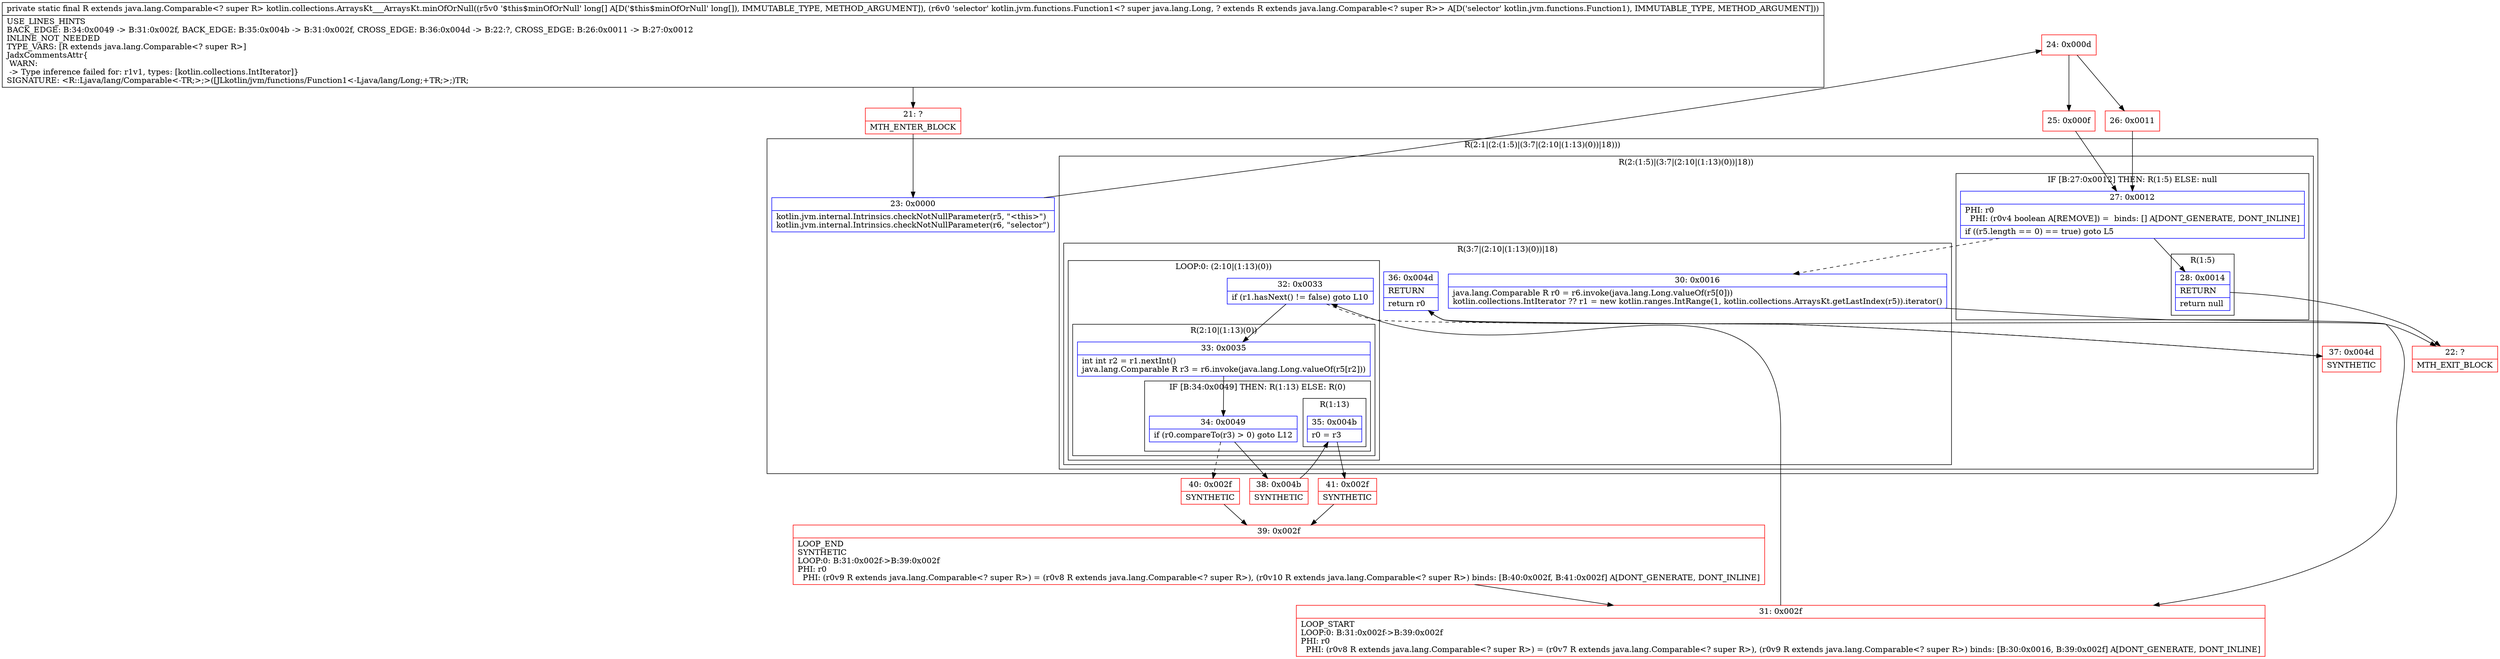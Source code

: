digraph "CFG forkotlin.collections.ArraysKt___ArraysKt.minOfOrNull([JLkotlin\/jvm\/functions\/Function1;)Ljava\/lang\/Comparable;" {
subgraph cluster_Region_1435921840 {
label = "R(2:1|(2:(1:5)|(3:7|(2:10|(1:13)(0))|18)))";
node [shape=record,color=blue];
Node_23 [shape=record,label="{23\:\ 0x0000|kotlin.jvm.internal.Intrinsics.checkNotNullParameter(r5, \"\<this\>\")\lkotlin.jvm.internal.Intrinsics.checkNotNullParameter(r6, \"selector\")\l}"];
subgraph cluster_Region_752010431 {
label = "R(2:(1:5)|(3:7|(2:10|(1:13)(0))|18))";
node [shape=record,color=blue];
subgraph cluster_IfRegion_842482535 {
label = "IF [B:27:0x0012] THEN: R(1:5) ELSE: null";
node [shape=record,color=blue];
Node_27 [shape=record,label="{27\:\ 0x0012|PHI: r0 \l  PHI: (r0v4 boolean A[REMOVE]) =  binds: [] A[DONT_GENERATE, DONT_INLINE]\l|if ((r5.length == 0) == true) goto L5\l}"];
subgraph cluster_Region_1603623006 {
label = "R(1:5)";
node [shape=record,color=blue];
Node_28 [shape=record,label="{28\:\ 0x0014|RETURN\l|return null\l}"];
}
}
subgraph cluster_Region_747563630 {
label = "R(3:7|(2:10|(1:13)(0))|18)";
node [shape=record,color=blue];
Node_30 [shape=record,label="{30\:\ 0x0016|java.lang.Comparable R r0 = r6.invoke(java.lang.Long.valueOf(r5[0]))\lkotlin.collections.IntIterator ?? r1 = new kotlin.ranges.IntRange(1, kotlin.collections.ArraysKt.getLastIndex(r5)).iterator()\l}"];
subgraph cluster_LoopRegion_310692192 {
label = "LOOP:0: (2:10|(1:13)(0))";
node [shape=record,color=blue];
Node_32 [shape=record,label="{32\:\ 0x0033|if (r1.hasNext() != false) goto L10\l}"];
subgraph cluster_Region_1233292484 {
label = "R(2:10|(1:13)(0))";
node [shape=record,color=blue];
Node_33 [shape=record,label="{33\:\ 0x0035|int int r2 = r1.nextInt()\ljava.lang.Comparable R r3 = r6.invoke(java.lang.Long.valueOf(r5[r2]))\l}"];
subgraph cluster_IfRegion_610307912 {
label = "IF [B:34:0x0049] THEN: R(1:13) ELSE: R(0)";
node [shape=record,color=blue];
Node_34 [shape=record,label="{34\:\ 0x0049|if (r0.compareTo(r3) \> 0) goto L12\l}"];
subgraph cluster_Region_1383567493 {
label = "R(1:13)";
node [shape=record,color=blue];
Node_35 [shape=record,label="{35\:\ 0x004b|r0 = r3\l}"];
}
subgraph cluster_Region_956847601 {
label = "R(0)";
node [shape=record,color=blue];
}
}
}
}
Node_36 [shape=record,label="{36\:\ 0x004d|RETURN\l|return r0\l}"];
}
}
}
Node_21 [shape=record,color=red,label="{21\:\ ?|MTH_ENTER_BLOCK\l}"];
Node_24 [shape=record,color=red,label="{24\:\ 0x000d}"];
Node_25 [shape=record,color=red,label="{25\:\ 0x000f}"];
Node_22 [shape=record,color=red,label="{22\:\ ?|MTH_EXIT_BLOCK\l}"];
Node_31 [shape=record,color=red,label="{31\:\ 0x002f|LOOP_START\lLOOP:0: B:31:0x002f\-\>B:39:0x002f\lPHI: r0 \l  PHI: (r0v8 R extends java.lang.Comparable\<? super R\>) = (r0v7 R extends java.lang.Comparable\<? super R\>), (r0v9 R extends java.lang.Comparable\<? super R\>) binds: [B:30:0x0016, B:39:0x002f] A[DONT_GENERATE, DONT_INLINE]\l}"];
Node_38 [shape=record,color=red,label="{38\:\ 0x004b|SYNTHETIC\l}"];
Node_41 [shape=record,color=red,label="{41\:\ 0x002f|SYNTHETIC\l}"];
Node_39 [shape=record,color=red,label="{39\:\ 0x002f|LOOP_END\lSYNTHETIC\lLOOP:0: B:31:0x002f\-\>B:39:0x002f\lPHI: r0 \l  PHI: (r0v9 R extends java.lang.Comparable\<? super R\>) = (r0v8 R extends java.lang.Comparable\<? super R\>), (r0v10 R extends java.lang.Comparable\<? super R\>) binds: [B:40:0x002f, B:41:0x002f] A[DONT_GENERATE, DONT_INLINE]\l}"];
Node_40 [shape=record,color=red,label="{40\:\ 0x002f|SYNTHETIC\l}"];
Node_37 [shape=record,color=red,label="{37\:\ 0x004d|SYNTHETIC\l}"];
Node_26 [shape=record,color=red,label="{26\:\ 0x0011}"];
MethodNode[shape=record,label="{private static final R extends java.lang.Comparable\<? super R\> kotlin.collections.ArraysKt___ArraysKt.minOfOrNull((r5v0 '$this$minOfOrNull' long[] A[D('$this$minOfOrNull' long[]), IMMUTABLE_TYPE, METHOD_ARGUMENT]), (r6v0 'selector' kotlin.jvm.functions.Function1\<? super java.lang.Long, ? extends R extends java.lang.Comparable\<? super R\>\> A[D('selector' kotlin.jvm.functions.Function1), IMMUTABLE_TYPE, METHOD_ARGUMENT]))  | USE_LINES_HINTS\lBACK_EDGE: B:34:0x0049 \-\> B:31:0x002f, BACK_EDGE: B:35:0x004b \-\> B:31:0x002f, CROSS_EDGE: B:36:0x004d \-\> B:22:?, CROSS_EDGE: B:26:0x0011 \-\> B:27:0x0012\lINLINE_NOT_NEEDED\lTYPE_VARS: [R extends java.lang.Comparable\<? super R\>]\lJadxCommentsAttr\{\l WARN: \l \-\> Type inference failed for: r1v1, types: [kotlin.collections.IntIterator]\}\lSIGNATURE: \<R::Ljava\/lang\/Comparable\<\-TR;\>;\>([JLkotlin\/jvm\/functions\/Function1\<\-Ljava\/lang\/Long;+TR;\>;)TR;\l}"];
MethodNode -> Node_21;Node_23 -> Node_24;
Node_27 -> Node_28;
Node_27 -> Node_30[style=dashed];
Node_28 -> Node_22;
Node_30 -> Node_31;
Node_32 -> Node_33;
Node_32 -> Node_37[style=dashed];
Node_33 -> Node_34;
Node_34 -> Node_38;
Node_34 -> Node_40[style=dashed];
Node_35 -> Node_41;
Node_36 -> Node_22;
Node_21 -> Node_23;
Node_24 -> Node_25;
Node_24 -> Node_26;
Node_25 -> Node_27;
Node_31 -> Node_32;
Node_38 -> Node_35;
Node_41 -> Node_39;
Node_39 -> Node_31;
Node_40 -> Node_39;
Node_37 -> Node_36;
Node_26 -> Node_27;
}

